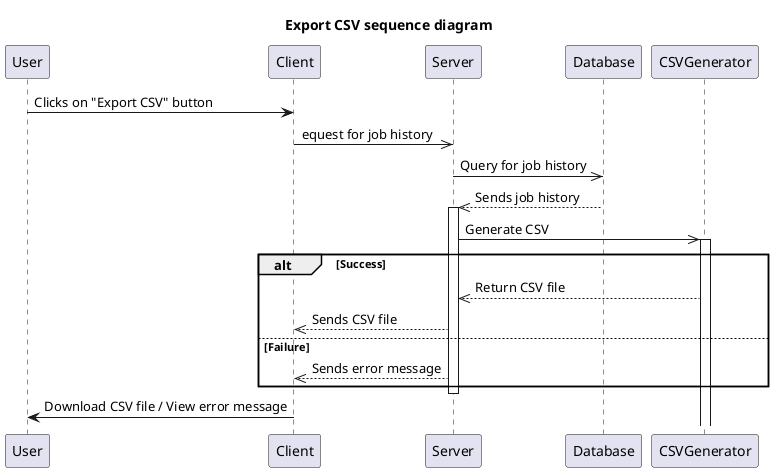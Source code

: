 @startuml
Participant User
Participant Client
Participant Server
Participant Database
Participant CSVGenerator
title Export CSV sequence diagram

User->Client: Clicks on "Export CSV" button
Client->>Server: equest for job history
Server->>Database: Query for job history
Database-->>Server:Sends job history

activate Server
Server->>CSVGenerator:  Generate CSV
alt Success
    activate CSVGenerator
    CSVGenerator-->>Server: Return CSV file
    Server-->>Client: Sends CSV file
else Failure
    Server-->>Client: Sends error message
end
deactivate Server

Client->User: Download CSV file / View error message


@enduml